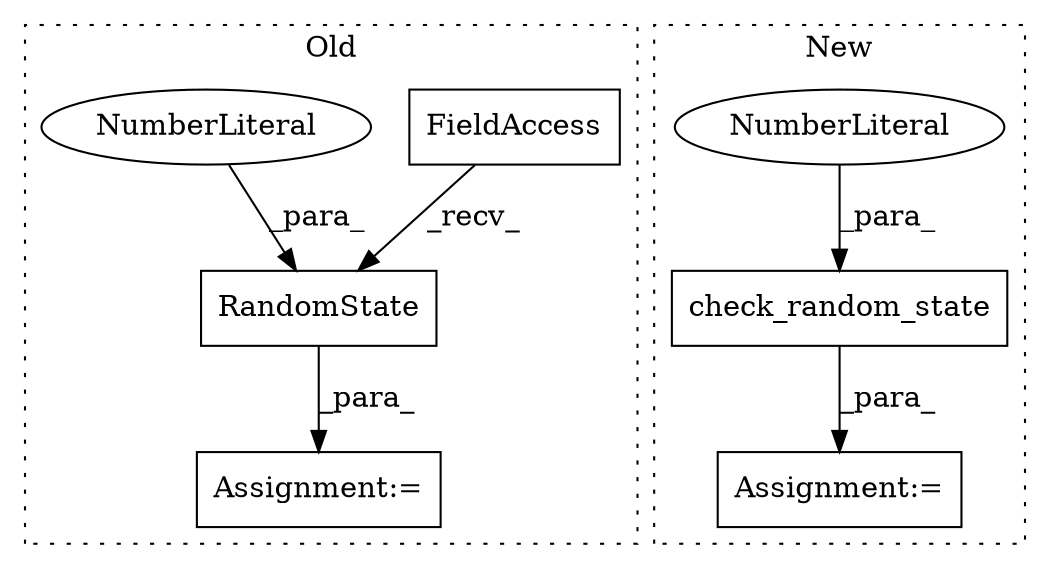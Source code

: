 digraph G {
subgraph cluster0 {
1 [label="RandomState" a="32" s="7002,7016" l="12,1" shape="box"];
3 [label="FieldAccess" a="22" s="6989" l="12" shape="box"];
4 [label="NumberLiteral" a="34" s="7014" l="2" shape="ellipse"];
5 [label="Assignment:=" a="7" s="6988" l="1" shape="box"];
label = "Old";
style="dotted";
}
subgraph cluster1 {
2 [label="check_random_state" a="32" s="6809,6829" l="19,1" shape="box"];
6 [label="Assignment:=" a="7" s="6808" l="1" shape="box"];
7 [label="NumberLiteral" a="34" s="6828" l="1" shape="ellipse"];
label = "New";
style="dotted";
}
1 -> 5 [label="_para_"];
2 -> 6 [label="_para_"];
3 -> 1 [label="_recv_"];
4 -> 1 [label="_para_"];
7 -> 2 [label="_para_"];
}